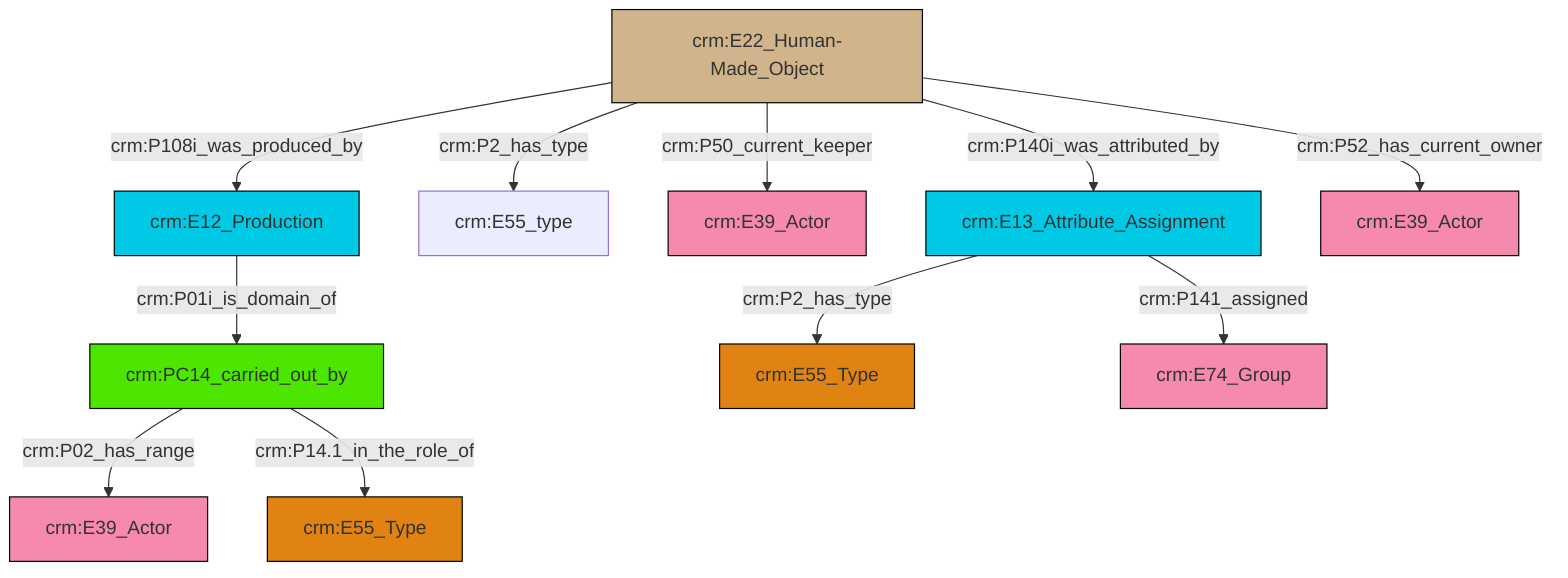 graph TD
classDef Literal fill:#f2f2f2,stroke:#000000;
classDef CRM_Entity fill:#FFFFFF,stroke:#000000;
classDef Temporal_Entity fill:#00C9E6, stroke:#000000;
classDef Type fill:#E18312, stroke:#000000;
classDef Time-Span fill:#2C9C91, stroke:#000000;
classDef Appellation fill:#FFEB7F, stroke:#000000;
classDef Place fill:#008836, stroke:#000000;
classDef Persistent_Item fill:#B266B2, stroke:#000000;
classDef Conceptual_Object fill:#FFD700, stroke:#000000;
classDef Physical_Thing fill:#D2B48C, stroke:#000000;
classDef Actor fill:#f58aad, stroke:#000000;
classDef PC_Classes fill:#4ce600, stroke:#000000;
classDef Multi fill:#cccccc,stroke:#000000;

2["crm:PC14_carried_out_by"]:::PC_Classes -->|crm:P02_has_range| 3["crm:E39_Actor"]:::Actor
4["crm:E13_Attribute_Assignment"]:::Temporal_Entity -->|crm:P2_has_type| 5["crm:E55_Type"]:::Type
2["crm:PC14_carried_out_by"]:::PC_Classes -->|crm:P14.1_in_the_role_of| 0["crm:E55_Type"]:::Type
13["crm:E22_Human-Made_Object"]:::Physical_Thing -->|crm:P52_has_current_owner| 14["crm:E39_Actor"]:::Actor
13["crm:E22_Human-Made_Object"]:::Physical_Thing -->|crm:P108i_was_produced_by| 11["crm:E12_Production"]:::Temporal_Entity
13["crm:E22_Human-Made_Object"]:::Physical_Thing -->|crm:P2_has_type| 6["crm:E55_type"]:::Default
11["crm:E12_Production"]:::Temporal_Entity -->|crm:P01i_is_domain_of| 2["crm:PC14_carried_out_by"]:::PC_Classes
13["crm:E22_Human-Made_Object"]:::Physical_Thing -->|crm:P50_current_keeper| 8["crm:E39_Actor"]:::Actor
4["crm:E13_Attribute_Assignment"]:::Temporal_Entity -->|crm:P141_assigned| 19["crm:E74_Group"]:::Actor
13["crm:E22_Human-Made_Object"]:::Physical_Thing -->|crm:P140i_was_attributed_by| 4["crm:E13_Attribute_Assignment"]:::Temporal_Entity